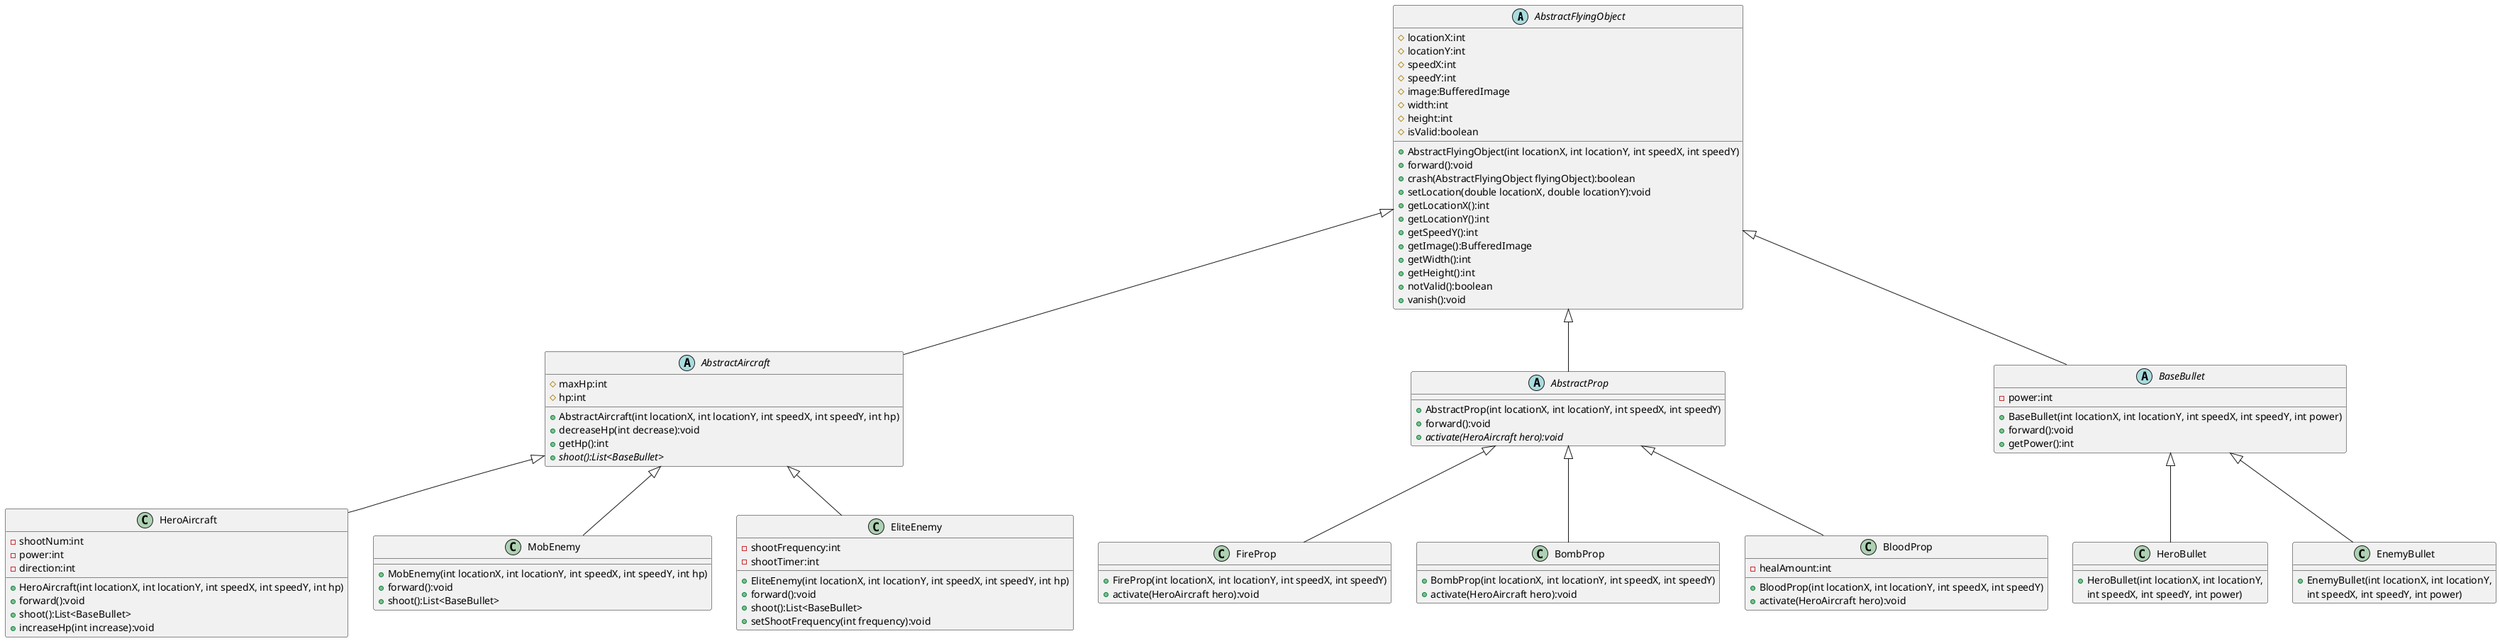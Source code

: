 @startuml
'https://plantuml.com/class-diagram

abstract class AbstractFlyingObject
{
    # locationX:int
    # locationY:int
    # speedX:int
    # speedY:int
    # image:BufferedImage
    # width:int
    # height:int
    # isValid:boolean

    + AbstractFlyingObject(int locationX, int locationY, int speedX, int speedY)
    + forward():void
    + crash(AbstractFlyingObject flyingObject):boolean
    + setLocation(double locationX, double locationY):void
    + getLocationX():int
    + getLocationY():int
    + getSpeedY():int
    + getImage():BufferedImage
    + getWidth():int
    + getHeight():int
    + notValid():boolean
    + vanish():void
}
abstract class AbstractAircraft
{
	# maxHp:int
    # hp:int
    + AbstractAircraft(int locationX, int locationY, int speedX, int speedY, int hp)
    + decreaseHp(int decrease):void
    + getHp():int
    + {abstract} shoot():List<BaseBullet>
 }


class HeroAircraft {
    - shootNum:int
    - power:int
    - direction:int
    + HeroAircraft(int locationX, int locationY, int speedX, int speedY, int hp)
    + forward():void
    + shoot():List<BaseBullet>
    + increaseHp(int increase):void
}

AbstractAircraft <|-- HeroAircraft

class MobEnemy {
    + MobEnemy(int locationX, int locationY, int speedX, int speedY, int hp)
    + forward():void
    + shoot():List<BaseBullet>
}
AbstractAircraft <|-- MobEnemy

class EliteEnemy {
    - shootFrequency:int
    - shootTimer:int

    + EliteEnemy(int locationX, int locationY, int speedX, int speedY, int hp)
    + forward():void
    + shoot():List<BaseBullet>
    + setShootFrequency(int frequency):void
}
AbstractAircraft <|-- EliteEnemy

abstract class AbstractProp {
    + AbstractProp(int locationX, int locationY, int speedX, int speedY)
    + forward():void
    + {abstract} activate(HeroAircraft hero):void
}
AbstractFlyingObject <|-- AbstractProp

class FireProp {
    + FireProp(int locationX, int locationY, int speedX, int speedY)
    + activate(HeroAircraft hero):void
}

class BombProp {
    + BombProp(int locationX, int locationY, int speedX, int speedY)
    + activate(HeroAircraft hero):void
}

class BloodProp {
    - healAmount:int

    + BloodProp(int locationX, int locationY, int speedX, int speedY)
    + activate(HeroAircraft hero):void
}
AbstractProp <|-- FireProp
AbstractProp <|-- BombProp
AbstractProp <|-- BloodProp

abstract class BaseBullet
{
    - power:int
    + BaseBullet(int locationX, int locationY, int speedX, int speedY, int power)
    + forward():void
	+ getPower():int
}

class HeroBullet {
    + HeroBullet(int locationX, int locationY,
     int speedX, int speedY, int power)
}

class EnemyBullet {
    + EnemyBullet(int locationX, int locationY,
     int speedX, int speedY, int power)
}

BaseBullet <|-- HeroBullet
BaseBullet <|-- EnemyBullet

AbstractFlyingObject <|-- AbstractAircraft
AbstractFlyingObject <|-- BaseBullet

@enduml